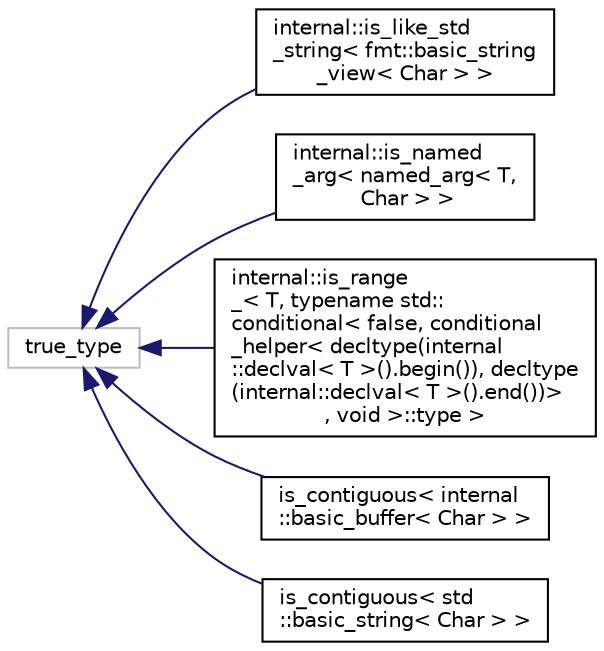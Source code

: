 digraph "Graphical Class Hierarchy"
{
  edge [fontname="Helvetica",fontsize="10",labelfontname="Helvetica",labelfontsize="10"];
  node [fontname="Helvetica",fontsize="10",shape=record];
  rankdir="LR";
  Node1 [label="true_type",height=0.2,width=0.4,color="grey75", fillcolor="white", style="filled"];
  Node1 -> Node2 [dir="back",color="midnightblue",fontsize="10",style="solid",fontname="Helvetica"];
  Node2 [label="internal::is_like_std\l_string\< fmt::basic_string\l_view\< Char \> \>",height=0.2,width=0.4,color="black", fillcolor="white", style="filled",URL="$structinternal_1_1is__like__std__string_3_01fmt_1_1basic__string__view_3_01_char_01_4_01_4.html"];
  Node1 -> Node3 [dir="back",color="midnightblue",fontsize="10",style="solid",fontname="Helvetica"];
  Node3 [label="internal::is_named\l_arg\< named_arg\< T,\l Char \> \>",height=0.2,width=0.4,color="black", fillcolor="white", style="filled",URL="$structinternal_1_1is__named__arg_3_01named__arg_3_01_t_00_01_char_01_4_01_4.html"];
  Node1 -> Node4 [dir="back",color="midnightblue",fontsize="10",style="solid",fontname="Helvetica"];
  Node4 [label="internal::is_range\l_\< T, typename std::\lconditional\< false, conditional\l_helper\< decltype(internal\l::declval\< T \>().begin()), decltype\l(internal::declval\< T \>().end())\>\l, void \>::type \>",height=0.2,width=0.4,color="black", fillcolor="white", style="filled",URL="$structinternal_1_1is__range___3_01_t_00_01typename_01std_1_1conditional_3_01false_00_01condition3cb3b849b8281fb701deab896849f46a.html"];
  Node1 -> Node5 [dir="back",color="midnightblue",fontsize="10",style="solid",fontname="Helvetica"];
  Node5 [label="is_contiguous\< internal\l::basic_buffer\< Char \> \>",height=0.2,width=0.4,color="black", fillcolor="white", style="filled",URL="$structis__contiguous_3_01internal_1_1basic__buffer_3_01_char_01_4_01_4.html"];
  Node1 -> Node6 [dir="back",color="midnightblue",fontsize="10",style="solid",fontname="Helvetica"];
  Node6 [label="is_contiguous\< std\l::basic_string\< Char \> \>",height=0.2,width=0.4,color="black", fillcolor="white", style="filled",URL="$structis__contiguous_3_01std_1_1basic__string_3_01_char_01_4_01_4.html"];
}
